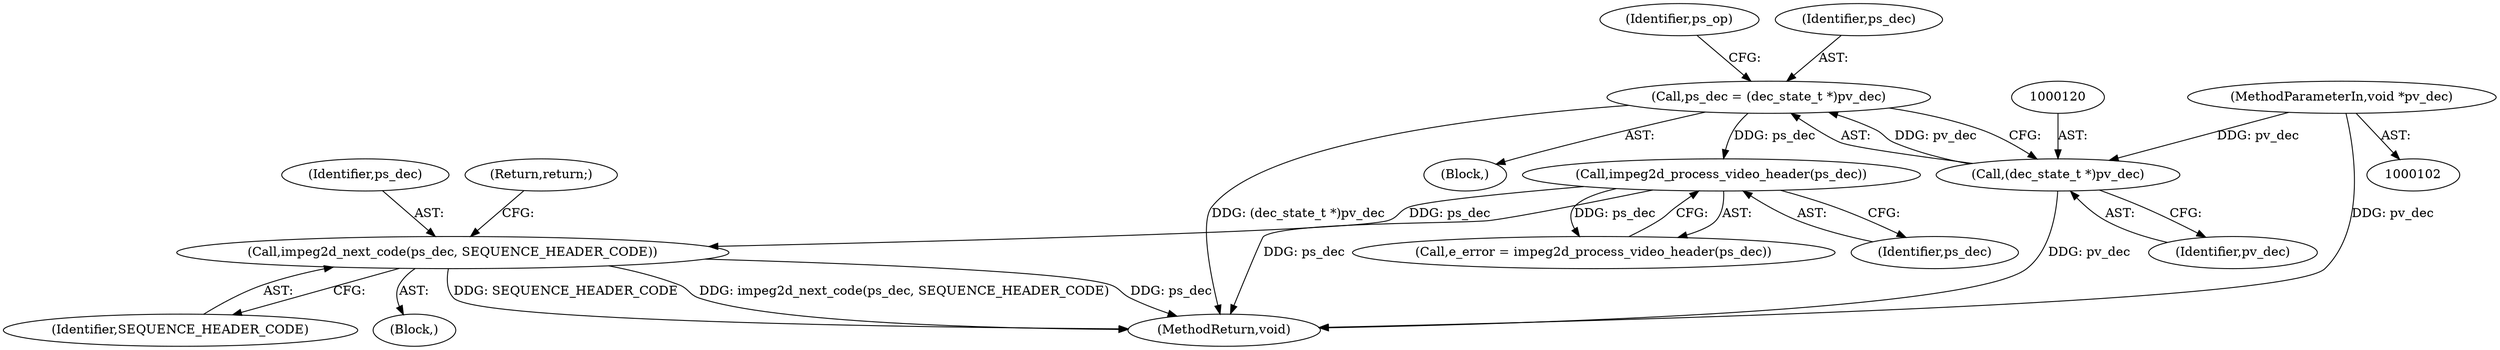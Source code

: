 digraph "0_Android_bef16671c891e16f25a7b174bc528eea109357be_0@pointer" {
"1000267" [label="(Call,impeg2d_next_code(ps_dec, SEQUENCE_HEADER_CODE))"];
"1000161" [label="(Call,impeg2d_process_video_header(ps_dec))"];
"1000117" [label="(Call,ps_dec = (dec_state_t *)pv_dec)"];
"1000119" [label="(Call,(dec_state_t *)pv_dec)"];
"1000103" [label="(MethodParameterIn,void *pv_dec)"];
"1000161" [label="(Call,impeg2d_process_video_header(ps_dec))"];
"1000369" [label="(MethodReturn,void)"];
"1000269" [label="(Identifier,SEQUENCE_HEADER_CODE)"];
"1000270" [label="(Return,return;)"];
"1000162" [label="(Identifier,ps_dec)"];
"1000117" [label="(Call,ps_dec = (dec_state_t *)pv_dec)"];
"1000159" [label="(Call,e_error = impeg2d_process_video_header(ps_dec))"];
"1000119" [label="(Call,(dec_state_t *)pv_dec)"];
"1000268" [label="(Identifier,ps_dec)"];
"1000121" [label="(Identifier,pv_dec)"];
"1000103" [label="(MethodParameterIn,void *pv_dec)"];
"1000169" [label="(Block,)"];
"1000125" [label="(Identifier,ps_op)"];
"1000106" [label="(Block,)"];
"1000118" [label="(Identifier,ps_dec)"];
"1000267" [label="(Call,impeg2d_next_code(ps_dec, SEQUENCE_HEADER_CODE))"];
"1000267" -> "1000169"  [label="AST: "];
"1000267" -> "1000269"  [label="CFG: "];
"1000268" -> "1000267"  [label="AST: "];
"1000269" -> "1000267"  [label="AST: "];
"1000270" -> "1000267"  [label="CFG: "];
"1000267" -> "1000369"  [label="DDG: SEQUENCE_HEADER_CODE"];
"1000267" -> "1000369"  [label="DDG: impeg2d_next_code(ps_dec, SEQUENCE_HEADER_CODE)"];
"1000267" -> "1000369"  [label="DDG: ps_dec"];
"1000161" -> "1000267"  [label="DDG: ps_dec"];
"1000161" -> "1000159"  [label="AST: "];
"1000161" -> "1000162"  [label="CFG: "];
"1000162" -> "1000161"  [label="AST: "];
"1000159" -> "1000161"  [label="CFG: "];
"1000161" -> "1000369"  [label="DDG: ps_dec"];
"1000161" -> "1000159"  [label="DDG: ps_dec"];
"1000117" -> "1000161"  [label="DDG: ps_dec"];
"1000117" -> "1000106"  [label="AST: "];
"1000117" -> "1000119"  [label="CFG: "];
"1000118" -> "1000117"  [label="AST: "];
"1000119" -> "1000117"  [label="AST: "];
"1000125" -> "1000117"  [label="CFG: "];
"1000117" -> "1000369"  [label="DDG: (dec_state_t *)pv_dec"];
"1000119" -> "1000117"  [label="DDG: pv_dec"];
"1000119" -> "1000121"  [label="CFG: "];
"1000120" -> "1000119"  [label="AST: "];
"1000121" -> "1000119"  [label="AST: "];
"1000119" -> "1000369"  [label="DDG: pv_dec"];
"1000103" -> "1000119"  [label="DDG: pv_dec"];
"1000103" -> "1000102"  [label="AST: "];
"1000103" -> "1000369"  [label="DDG: pv_dec"];
}

